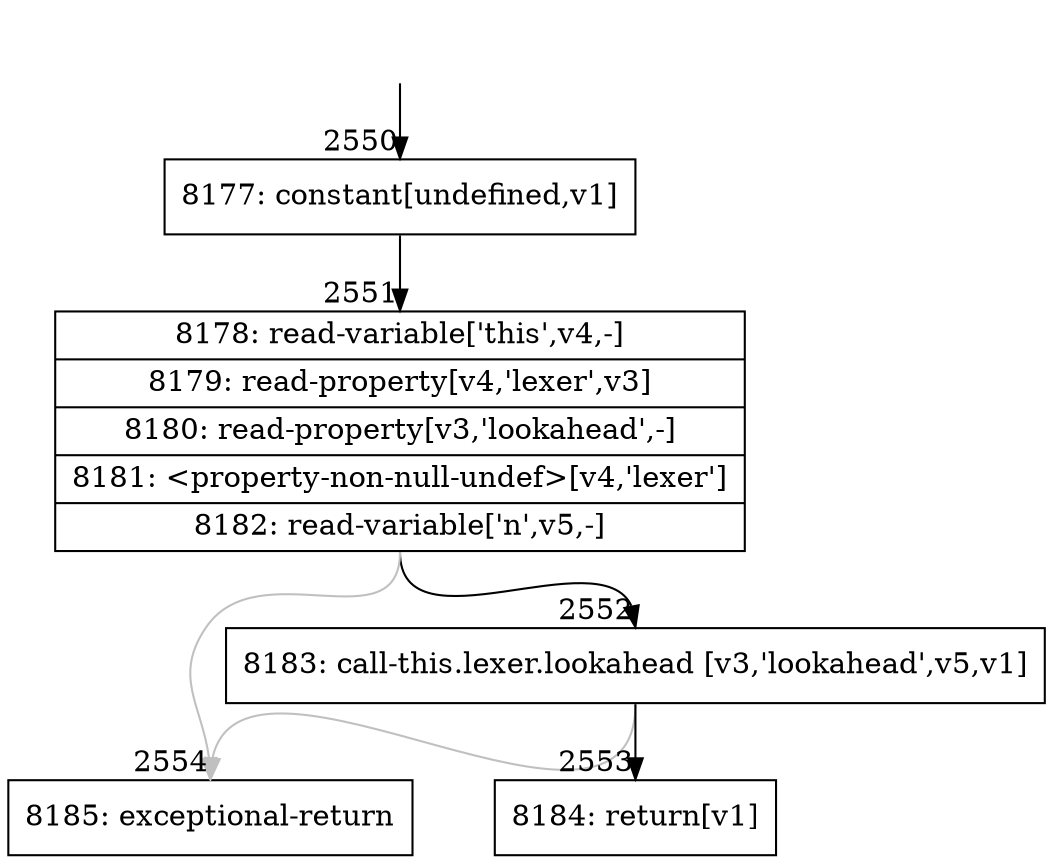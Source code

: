 digraph {
rankdir="TD"
BB_entry160[shape=none,label=""];
BB_entry160 -> BB2550 [tailport=s, headport=n, headlabel="    2550"]
BB2550 [shape=record label="{8177: constant[undefined,v1]}" ] 
BB2550 -> BB2551 [tailport=s, headport=n, headlabel="      2551"]
BB2551 [shape=record label="{8178: read-variable['this',v4,-]|8179: read-property[v4,'lexer',v3]|8180: read-property[v3,'lookahead',-]|8181: \<property-non-null-undef\>[v4,'lexer']|8182: read-variable['n',v5,-]}" ] 
BB2551 -> BB2552 [tailport=s, headport=n, headlabel="      2552"]
BB2551 -> BB2554 [tailport=s, headport=n, color=gray, headlabel="      2554"]
BB2552 [shape=record label="{8183: call-this.lexer.lookahead [v3,'lookahead',v5,v1]}" ] 
BB2552 -> BB2553 [tailport=s, headport=n, headlabel="      2553"]
BB2552 -> BB2554 [tailport=s, headport=n, color=gray]
BB2553 [shape=record label="{8184: return[v1]}" ] 
BB2554 [shape=record label="{8185: exceptional-return}" ] 
//#$~ 2844
}
